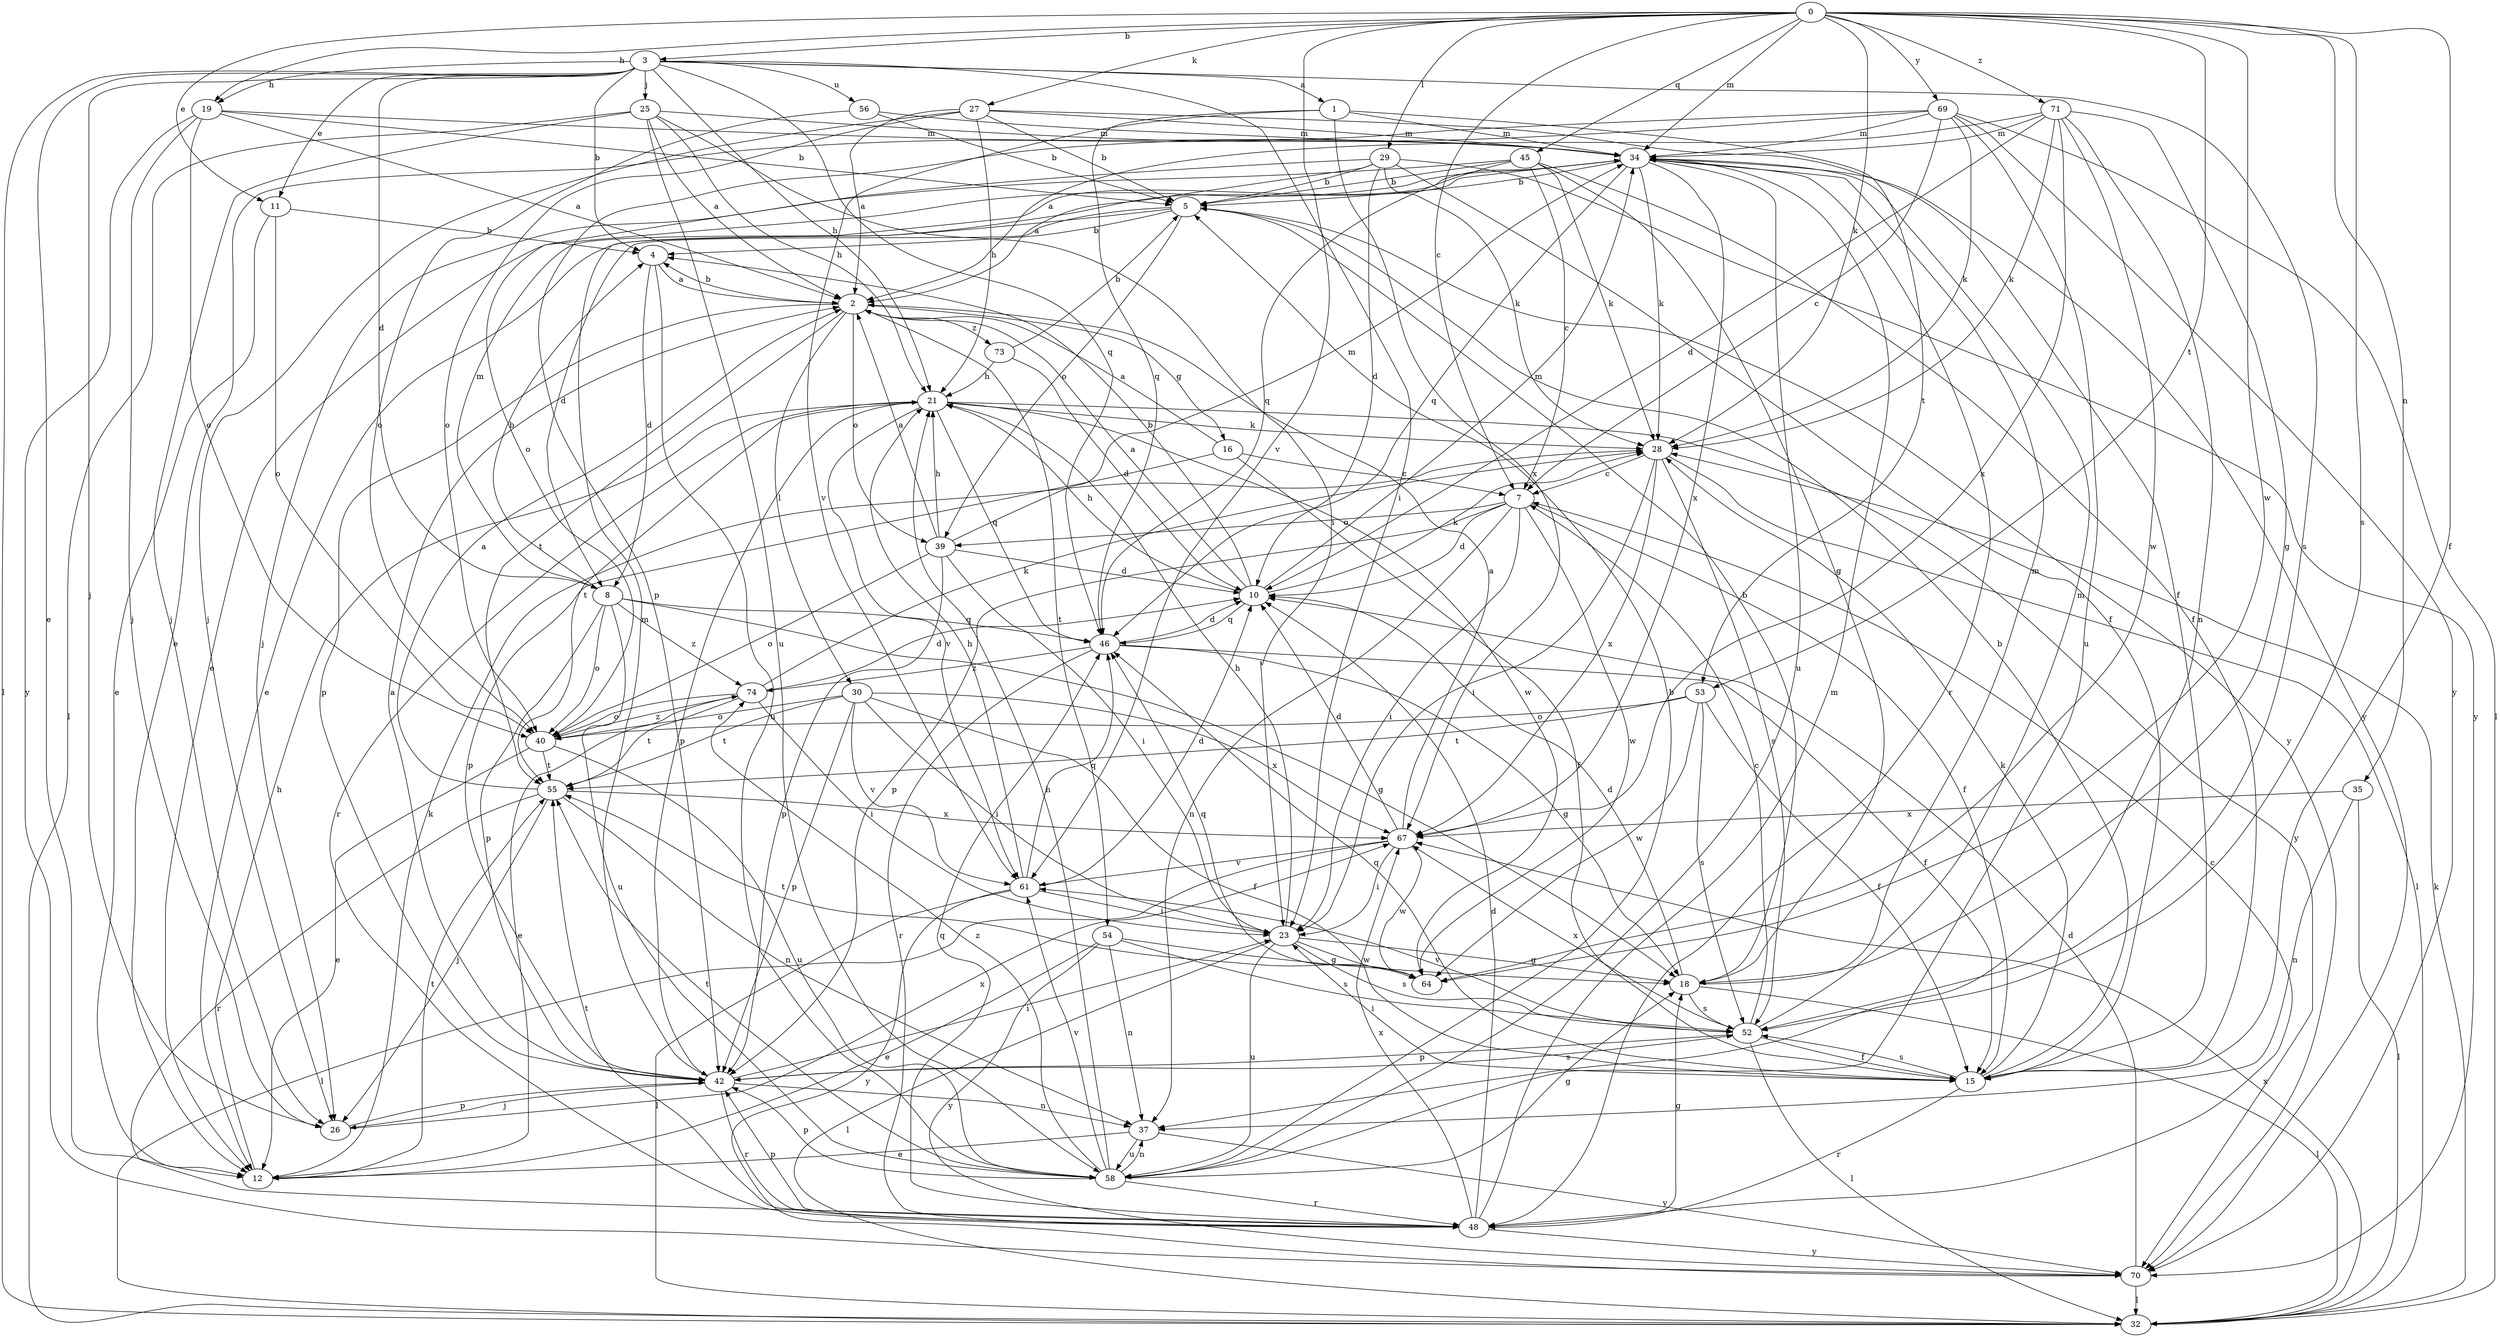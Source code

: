strict digraph  {
0;
1;
2;
3;
4;
5;
7;
8;
10;
11;
12;
15;
16;
18;
19;
21;
23;
25;
26;
27;
28;
29;
30;
32;
34;
35;
37;
39;
40;
42;
45;
46;
48;
52;
53;
54;
55;
56;
58;
61;
64;
67;
69;
70;
71;
73;
74;
0 -> 3  [label=b];
0 -> 7  [label=c];
0 -> 11  [label=e];
0 -> 15  [label=f];
0 -> 19  [label=h];
0 -> 27  [label=k];
0 -> 28  [label=k];
0 -> 29  [label=l];
0 -> 34  [label=m];
0 -> 35  [label=n];
0 -> 45  [label=q];
0 -> 52  [label=s];
0 -> 53  [label=t];
0 -> 61  [label=v];
0 -> 64  [label=w];
0 -> 69  [label=y];
0 -> 71  [label=z];
1 -> 34  [label=m];
1 -> 46  [label=q];
1 -> 53  [label=t];
1 -> 61  [label=v];
1 -> 67  [label=x];
2 -> 4  [label=b];
2 -> 16  [label=g];
2 -> 30  [label=l];
2 -> 39  [label=o];
2 -> 42  [label=p];
2 -> 54  [label=t];
2 -> 55  [label=t];
2 -> 73  [label=z];
3 -> 1  [label=a];
3 -> 4  [label=b];
3 -> 8  [label=d];
3 -> 11  [label=e];
3 -> 12  [label=e];
3 -> 19  [label=h];
3 -> 21  [label=h];
3 -> 23  [label=i];
3 -> 25  [label=j];
3 -> 26  [label=j];
3 -> 32  [label=l];
3 -> 46  [label=q];
3 -> 52  [label=s];
3 -> 56  [label=u];
4 -> 2  [label=a];
4 -> 8  [label=d];
4 -> 58  [label=u];
5 -> 4  [label=b];
5 -> 8  [label=d];
5 -> 12  [label=e];
5 -> 39  [label=o];
5 -> 70  [label=y];
7 -> 10  [label=d];
7 -> 15  [label=f];
7 -> 23  [label=i];
7 -> 37  [label=n];
7 -> 39  [label=o];
7 -> 42  [label=p];
7 -> 64  [label=w];
8 -> 4  [label=b];
8 -> 18  [label=g];
8 -> 34  [label=m];
8 -> 40  [label=o];
8 -> 42  [label=p];
8 -> 46  [label=q];
8 -> 58  [label=u];
8 -> 74  [label=z];
10 -> 2  [label=a];
10 -> 4  [label=b];
10 -> 21  [label=h];
10 -> 28  [label=k];
10 -> 34  [label=m];
10 -> 46  [label=q];
11 -> 4  [label=b];
11 -> 12  [label=e];
11 -> 40  [label=o];
12 -> 21  [label=h];
12 -> 28  [label=k];
12 -> 55  [label=t];
15 -> 5  [label=b];
15 -> 23  [label=i];
15 -> 28  [label=k];
15 -> 46  [label=q];
15 -> 48  [label=r];
15 -> 52  [label=s];
16 -> 2  [label=a];
16 -> 7  [label=c];
16 -> 15  [label=f];
16 -> 42  [label=p];
18 -> 5  [label=b];
18 -> 10  [label=d];
18 -> 32  [label=l];
18 -> 34  [label=m];
18 -> 52  [label=s];
19 -> 2  [label=a];
19 -> 5  [label=b];
19 -> 26  [label=j];
19 -> 34  [label=m];
19 -> 40  [label=o];
19 -> 70  [label=y];
21 -> 28  [label=k];
21 -> 42  [label=p];
21 -> 46  [label=q];
21 -> 48  [label=r];
21 -> 55  [label=t];
21 -> 61  [label=v];
21 -> 64  [label=w];
21 -> 70  [label=y];
23 -> 18  [label=g];
23 -> 21  [label=h];
23 -> 32  [label=l];
23 -> 52  [label=s];
23 -> 58  [label=u];
23 -> 64  [label=w];
25 -> 2  [label=a];
25 -> 21  [label=h];
25 -> 23  [label=i];
25 -> 26  [label=j];
25 -> 32  [label=l];
25 -> 34  [label=m];
25 -> 58  [label=u];
26 -> 42  [label=p];
26 -> 67  [label=x];
27 -> 2  [label=a];
27 -> 5  [label=b];
27 -> 15  [label=f];
27 -> 21  [label=h];
27 -> 26  [label=j];
27 -> 34  [label=m];
27 -> 40  [label=o];
28 -> 7  [label=c];
28 -> 23  [label=i];
28 -> 32  [label=l];
28 -> 52  [label=s];
28 -> 67  [label=x];
29 -> 2  [label=a];
29 -> 5  [label=b];
29 -> 10  [label=d];
29 -> 15  [label=f];
29 -> 28  [label=k];
29 -> 40  [label=o];
29 -> 70  [label=y];
30 -> 15  [label=f];
30 -> 23  [label=i];
30 -> 40  [label=o];
30 -> 42  [label=p];
30 -> 55  [label=t];
30 -> 61  [label=v];
30 -> 67  [label=x];
32 -> 28  [label=k];
32 -> 67  [label=x];
34 -> 5  [label=b];
34 -> 12  [label=e];
34 -> 28  [label=k];
34 -> 46  [label=q];
34 -> 48  [label=r];
34 -> 58  [label=u];
34 -> 67  [label=x];
34 -> 70  [label=y];
35 -> 32  [label=l];
35 -> 37  [label=n];
35 -> 67  [label=x];
37 -> 12  [label=e];
37 -> 58  [label=u];
37 -> 70  [label=y];
39 -> 2  [label=a];
39 -> 10  [label=d];
39 -> 21  [label=h];
39 -> 23  [label=i];
39 -> 34  [label=m];
39 -> 40  [label=o];
39 -> 42  [label=p];
40 -> 12  [label=e];
40 -> 55  [label=t];
40 -> 58  [label=u];
40 -> 74  [label=z];
42 -> 2  [label=a];
42 -> 23  [label=i];
42 -> 26  [label=j];
42 -> 34  [label=m];
42 -> 37  [label=n];
42 -> 48  [label=r];
42 -> 52  [label=s];
45 -> 5  [label=b];
45 -> 7  [label=c];
45 -> 15  [label=f];
45 -> 18  [label=g];
45 -> 26  [label=j];
45 -> 28  [label=k];
45 -> 46  [label=q];
46 -> 10  [label=d];
46 -> 15  [label=f];
46 -> 18  [label=g];
46 -> 48  [label=r];
46 -> 74  [label=z];
48 -> 7  [label=c];
48 -> 10  [label=d];
48 -> 18  [label=g];
48 -> 34  [label=m];
48 -> 42  [label=p];
48 -> 46  [label=q];
48 -> 55  [label=t];
48 -> 67  [label=x];
48 -> 70  [label=y];
52 -> 7  [label=c];
52 -> 15  [label=f];
52 -> 32  [label=l];
52 -> 34  [label=m];
52 -> 42  [label=p];
52 -> 61  [label=v];
52 -> 67  [label=x];
53 -> 15  [label=f];
53 -> 40  [label=o];
53 -> 52  [label=s];
53 -> 55  [label=t];
53 -> 64  [label=w];
54 -> 12  [label=e];
54 -> 18  [label=g];
54 -> 37  [label=n];
54 -> 52  [label=s];
54 -> 70  [label=y];
55 -> 2  [label=a];
55 -> 26  [label=j];
55 -> 37  [label=n];
55 -> 48  [label=r];
55 -> 67  [label=x];
56 -> 5  [label=b];
56 -> 34  [label=m];
56 -> 40  [label=o];
58 -> 5  [label=b];
58 -> 18  [label=g];
58 -> 21  [label=h];
58 -> 37  [label=n];
58 -> 42  [label=p];
58 -> 48  [label=r];
58 -> 55  [label=t];
58 -> 61  [label=v];
58 -> 74  [label=z];
61 -> 10  [label=d];
61 -> 21  [label=h];
61 -> 23  [label=i];
61 -> 32  [label=l];
61 -> 46  [label=q];
61 -> 70  [label=y];
64 -> 46  [label=q];
64 -> 55  [label=t];
67 -> 2  [label=a];
67 -> 10  [label=d];
67 -> 23  [label=i];
67 -> 32  [label=l];
67 -> 61  [label=v];
67 -> 64  [label=w];
69 -> 7  [label=c];
69 -> 12  [label=e];
69 -> 28  [label=k];
69 -> 32  [label=l];
69 -> 34  [label=m];
69 -> 42  [label=p];
69 -> 58  [label=u];
69 -> 70  [label=y];
70 -> 10  [label=d];
70 -> 32  [label=l];
71 -> 2  [label=a];
71 -> 10  [label=d];
71 -> 18  [label=g];
71 -> 28  [label=k];
71 -> 34  [label=m];
71 -> 37  [label=n];
71 -> 64  [label=w];
71 -> 67  [label=x];
73 -> 5  [label=b];
73 -> 10  [label=d];
73 -> 21  [label=h];
74 -> 10  [label=d];
74 -> 12  [label=e];
74 -> 23  [label=i];
74 -> 28  [label=k];
74 -> 40  [label=o];
74 -> 55  [label=t];
}
